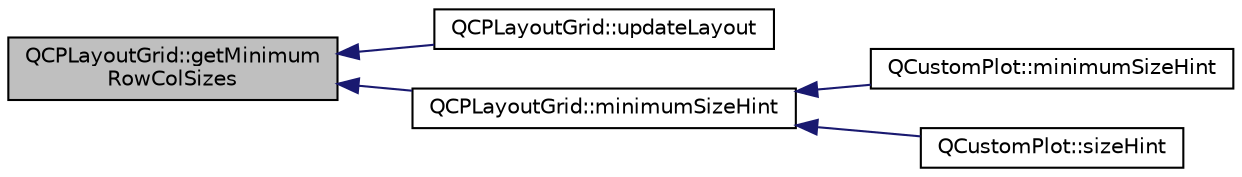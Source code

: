 digraph "QCPLayoutGrid::getMinimumRowColSizes"
{
  edge [fontname="Helvetica",fontsize="10",labelfontname="Helvetica",labelfontsize="10"];
  node [fontname="Helvetica",fontsize="10",shape=record];
  rankdir="LR";
  Node112 [label="QCPLayoutGrid::getMinimum\lRowColSizes",height=0.2,width=0.4,color="black", fillcolor="grey75", style="filled", fontcolor="black"];
  Node112 -> Node113 [dir="back",color="midnightblue",fontsize="10",style="solid",fontname="Helvetica"];
  Node113 [label="QCPLayoutGrid::updateLayout",height=0.2,width=0.4,color="black", fillcolor="white", style="filled",URL="$df/dd4/class_q_c_p_layout_grid.html#a07f8dd7d3d61d7345026621d446042a4"];
  Node112 -> Node114 [dir="back",color="midnightblue",fontsize="10",style="solid",fontname="Helvetica"];
  Node114 [label="QCPLayoutGrid::minimumSizeHint",height=0.2,width=0.4,color="black", fillcolor="white", style="filled",URL="$df/dd4/class_q_c_p_layout_grid.html#a9ef4b0d626708a1ada2cfea3a5973b80"];
  Node114 -> Node115 [dir="back",color="midnightblue",fontsize="10",style="solid",fontname="Helvetica"];
  Node115 [label="QCustomPlot::minimumSizeHint",height=0.2,width=0.4,color="black", fillcolor="white", style="filled",URL="$dd/d9b/class_q_custom_plot.html#a0f7d90553493be687da80544f7244ad2"];
  Node114 -> Node116 [dir="back",color="midnightblue",fontsize="10",style="solid",fontname="Helvetica"];
  Node116 [label="QCustomPlot::sizeHint",height=0.2,width=0.4,color="black", fillcolor="white", style="filled",URL="$dd/d9b/class_q_custom_plot.html#a51601831bc7d5403d5e729347a10ba33"];
}

